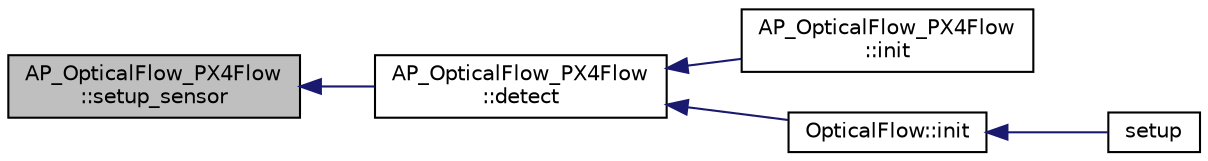 digraph "AP_OpticalFlow_PX4Flow::setup_sensor"
{
 // INTERACTIVE_SVG=YES
  edge [fontname="Helvetica",fontsize="10",labelfontname="Helvetica",labelfontsize="10"];
  node [fontname="Helvetica",fontsize="10",shape=record];
  rankdir="LR";
  Node1 [label="AP_OpticalFlow_PX4Flow\l::setup_sensor",height=0.2,width=0.4,color="black", fillcolor="grey75", style="filled", fontcolor="black"];
  Node1 -> Node2 [dir="back",color="midnightblue",fontsize="10",style="solid",fontname="Helvetica"];
  Node2 [label="AP_OpticalFlow_PX4Flow\l::detect",height=0.2,width=0.4,color="black", fillcolor="white", style="filled",URL="$classAP__OpticalFlow__PX4Flow.html#afa8ebf12ec7048c6073ab3eda158540b"];
  Node2 -> Node3 [dir="back",color="midnightblue",fontsize="10",style="solid",fontname="Helvetica"];
  Node3 [label="AP_OpticalFlow_PX4Flow\l::init",height=0.2,width=0.4,color="black", fillcolor="white", style="filled",URL="$classAP__OpticalFlow__PX4Flow.html#ac44f7606bd1b7d840695ee63fddba775"];
  Node2 -> Node4 [dir="back",color="midnightblue",fontsize="10",style="solid",fontname="Helvetica"];
  Node4 [label="OpticalFlow::init",height=0.2,width=0.4,color="black", fillcolor="white", style="filled",URL="$classOpticalFlow.html#a38bb66f6104e140e3ca46aa1129c43ae"];
  Node4 -> Node5 [dir="back",color="midnightblue",fontsize="10",style="solid",fontname="Helvetica"];
  Node5 [label="setup",height=0.2,width=0.4,color="black", fillcolor="white", style="filled",URL="$AP__OpticalFlow__test_8cpp.html#a4fc01d736fe50cf5b977f755b675f11d"];
}
